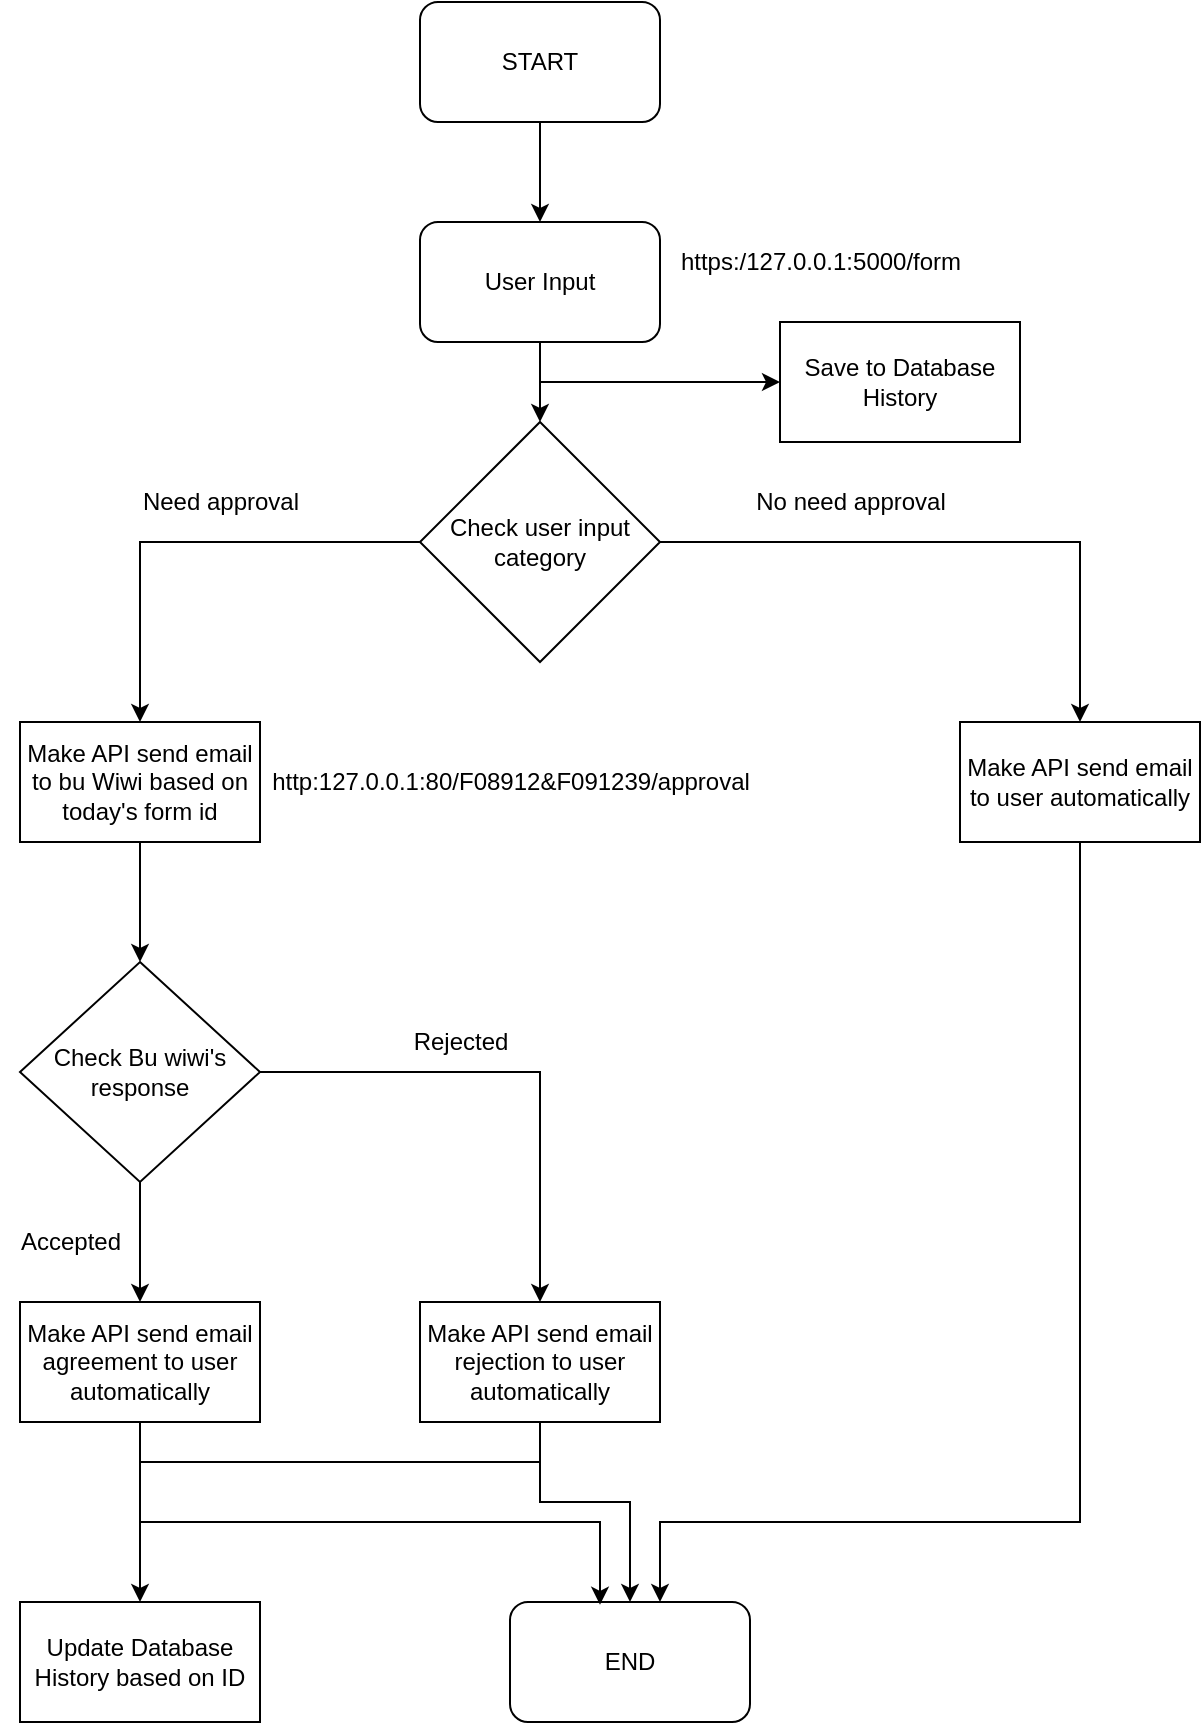 <mxfile version="15.7.0" type="device"><diagram id="4hiCH7_QUAUx_ppivNO0" name="Page-1"><mxGraphModel dx="1065" dy="456" grid="1" gridSize="10" guides="1" tooltips="1" connect="1" arrows="1" fold="1" page="1" pageScale="1" pageWidth="850" pageHeight="1100" math="0" shadow="0"><root><mxCell id="0"/><mxCell id="1" parent="0"/><mxCell id="pYxRb476cnV-AcdmSMPU-3" value="" style="edgeStyle=orthogonalEdgeStyle;rounded=0;orthogonalLoop=1;jettySize=auto;html=1;" edge="1" parent="1" source="pYxRb476cnV-AcdmSMPU-1" target="pYxRb476cnV-AcdmSMPU-2"><mxGeometry relative="1" as="geometry"/></mxCell><mxCell id="pYxRb476cnV-AcdmSMPU-1" value="START" style="rounded=1;whiteSpace=wrap;html=1;" vertex="1" parent="1"><mxGeometry x="320" y="200" width="120" height="60" as="geometry"/></mxCell><mxCell id="pYxRb476cnV-AcdmSMPU-5" value="" style="edgeStyle=orthogonalEdgeStyle;rounded=0;orthogonalLoop=1;jettySize=auto;html=1;" edge="1" parent="1" source="pYxRb476cnV-AcdmSMPU-2" target="pYxRb476cnV-AcdmSMPU-4"><mxGeometry relative="1" as="geometry"/></mxCell><mxCell id="pYxRb476cnV-AcdmSMPU-2" value="User Input" style="rounded=1;whiteSpace=wrap;html=1;" vertex="1" parent="1"><mxGeometry x="320" y="310" width="120" height="60" as="geometry"/></mxCell><mxCell id="pYxRb476cnV-AcdmSMPU-9" value="" style="edgeStyle=orthogonalEdgeStyle;rounded=0;orthogonalLoop=1;jettySize=auto;html=1;" edge="1" parent="1" source="pYxRb476cnV-AcdmSMPU-4" target="pYxRb476cnV-AcdmSMPU-8"><mxGeometry relative="1" as="geometry"/></mxCell><mxCell id="pYxRb476cnV-AcdmSMPU-11" value="" style="edgeStyle=orthogonalEdgeStyle;rounded=0;orthogonalLoop=1;jettySize=auto;html=1;" edge="1" parent="1" source="pYxRb476cnV-AcdmSMPU-4" target="pYxRb476cnV-AcdmSMPU-10"><mxGeometry relative="1" as="geometry"/></mxCell><mxCell id="pYxRb476cnV-AcdmSMPU-4" value="Check user input category" style="rhombus;whiteSpace=wrap;html=1;" vertex="1" parent="1"><mxGeometry x="320" y="410" width="120" height="120" as="geometry"/></mxCell><mxCell id="pYxRb476cnV-AcdmSMPU-13" value="" style="edgeStyle=orthogonalEdgeStyle;rounded=0;orthogonalLoop=1;jettySize=auto;html=1;" edge="1" parent="1" source="pYxRb476cnV-AcdmSMPU-8" target="pYxRb476cnV-AcdmSMPU-12"><mxGeometry relative="1" as="geometry"/></mxCell><mxCell id="pYxRb476cnV-AcdmSMPU-8" value="Make API send email to bu Wiwi based on today's form id" style="whiteSpace=wrap;html=1;" vertex="1" parent="1"><mxGeometry x="120" y="560" width="120" height="60" as="geometry"/></mxCell><mxCell id="pYxRb476cnV-AcdmSMPU-10" value="Make API send email to user automatically" style="whiteSpace=wrap;html=1;" vertex="1" parent="1"><mxGeometry x="590" y="560" width="120" height="60" as="geometry"/></mxCell><mxCell id="pYxRb476cnV-AcdmSMPU-15" value="" style="edgeStyle=orthogonalEdgeStyle;rounded=0;orthogonalLoop=1;jettySize=auto;html=1;" edge="1" parent="1" source="pYxRb476cnV-AcdmSMPU-12" target="pYxRb476cnV-AcdmSMPU-14"><mxGeometry relative="1" as="geometry"/></mxCell><mxCell id="pYxRb476cnV-AcdmSMPU-17" value="" style="edgeStyle=orthogonalEdgeStyle;rounded=0;orthogonalLoop=1;jettySize=auto;html=1;" edge="1" parent="1" source="pYxRb476cnV-AcdmSMPU-12" target="pYxRb476cnV-AcdmSMPU-16"><mxGeometry relative="1" as="geometry"/></mxCell><mxCell id="pYxRb476cnV-AcdmSMPU-12" value="Check Bu wiwi's response" style="rhombus;whiteSpace=wrap;html=1;" vertex="1" parent="1"><mxGeometry x="120" y="680" width="120" height="110" as="geometry"/></mxCell><mxCell id="pYxRb476cnV-AcdmSMPU-14" value="Make API send email agreement to user automatically" style="whiteSpace=wrap;html=1;" vertex="1" parent="1"><mxGeometry x="120" y="850" width="120" height="60" as="geometry"/></mxCell><mxCell id="pYxRb476cnV-AcdmSMPU-20" value="" style="edgeStyle=orthogonalEdgeStyle;rounded=0;orthogonalLoop=1;jettySize=auto;html=1;" edge="1" parent="1" source="pYxRb476cnV-AcdmSMPU-16" target="pYxRb476cnV-AcdmSMPU-18"><mxGeometry relative="1" as="geometry"><Array as="points"><mxPoint x="380" y="950"/><mxPoint x="425" y="950"/></Array></mxGeometry></mxCell><mxCell id="pYxRb476cnV-AcdmSMPU-16" value="Make API send email rejection to user automatically" style="whiteSpace=wrap;html=1;" vertex="1" parent="1"><mxGeometry x="320" y="850" width="120" height="60" as="geometry"/></mxCell><mxCell id="pYxRb476cnV-AcdmSMPU-18" value="END" style="rounded=1;whiteSpace=wrap;html=1;" vertex="1" parent="1"><mxGeometry x="365" y="1000" width="120" height="60" as="geometry"/></mxCell><mxCell id="pYxRb476cnV-AcdmSMPU-19" value="" style="endArrow=classic;html=1;rounded=0;exitX=0.5;exitY=1;exitDx=0;exitDy=0;entryX=0.625;entryY=0;entryDx=0;entryDy=0;entryPerimeter=0;" edge="1" parent="1" source="pYxRb476cnV-AcdmSMPU-10" target="pYxRb476cnV-AcdmSMPU-18"><mxGeometry width="50" height="50" relative="1" as="geometry"><mxPoint x="360" y="850" as="sourcePoint"/><mxPoint x="410" y="800" as="targetPoint"/><Array as="points"><mxPoint x="650" y="960"/><mxPoint x="440" y="960"/></Array></mxGeometry></mxCell><mxCell id="pYxRb476cnV-AcdmSMPU-21" value="" style="endArrow=classic;html=1;rounded=0;exitX=0.5;exitY=1;exitDx=0;exitDy=0;entryX=0.375;entryY=0.023;entryDx=0;entryDy=0;entryPerimeter=0;" edge="1" parent="1" source="pYxRb476cnV-AcdmSMPU-14" target="pYxRb476cnV-AcdmSMPU-18"><mxGeometry width="50" height="50" relative="1" as="geometry"><mxPoint x="360" y="850" as="sourcePoint"/><mxPoint x="410" y="800" as="targetPoint"/><Array as="points"><mxPoint x="180" y="960"/><mxPoint x="410" y="960"/></Array></mxGeometry></mxCell><mxCell id="pYxRb476cnV-AcdmSMPU-22" value="Save to Database History" style="rounded=0;whiteSpace=wrap;html=1;" vertex="1" parent="1"><mxGeometry x="500" y="360" width="120" height="60" as="geometry"/></mxCell><mxCell id="pYxRb476cnV-AcdmSMPU-23" value="" style="endArrow=classic;html=1;rounded=0;entryX=0;entryY=0.5;entryDx=0;entryDy=0;" edge="1" parent="1" target="pYxRb476cnV-AcdmSMPU-22"><mxGeometry width="50" height="50" relative="1" as="geometry"><mxPoint x="380" y="390" as="sourcePoint"/><mxPoint x="660" y="410" as="targetPoint"/></mxGeometry></mxCell><mxCell id="pYxRb476cnV-AcdmSMPU-24" value="Update Database History based on ID" style="rounded=0;whiteSpace=wrap;html=1;" vertex="1" parent="1"><mxGeometry x="120" y="1000" width="120" height="60" as="geometry"/></mxCell><mxCell id="pYxRb476cnV-AcdmSMPU-25" value="" style="endArrow=classic;html=1;rounded=0;" edge="1" parent="1" target="pYxRb476cnV-AcdmSMPU-24"><mxGeometry width="50" height="50" relative="1" as="geometry"><mxPoint x="180" y="960" as="sourcePoint"/><mxPoint x="440" y="850" as="targetPoint"/></mxGeometry></mxCell><mxCell id="pYxRb476cnV-AcdmSMPU-26" value="" style="endArrow=none;html=1;rounded=0;" edge="1" parent="1"><mxGeometry width="50" height="50" relative="1" as="geometry"><mxPoint x="380" y="930" as="sourcePoint"/><mxPoint x="180" y="930" as="targetPoint"/></mxGeometry></mxCell><mxCell id="pYxRb476cnV-AcdmSMPU-27" value="Need approval" style="text;html=1;align=center;verticalAlign=middle;resizable=0;points=[];autosize=1;strokeColor=none;fillColor=none;" vertex="1" parent="1"><mxGeometry x="175" y="440" width="90" height="20" as="geometry"/></mxCell><mxCell id="pYxRb476cnV-AcdmSMPU-28" value="No need approval" style="text;html=1;align=center;verticalAlign=middle;resizable=0;points=[];autosize=1;strokeColor=none;fillColor=none;" vertex="1" parent="1"><mxGeometry x="480" y="440" width="110" height="20" as="geometry"/></mxCell><mxCell id="pYxRb476cnV-AcdmSMPU-30" value="Rejected" style="text;html=1;align=center;verticalAlign=middle;resizable=0;points=[];autosize=1;strokeColor=none;fillColor=none;" vertex="1" parent="1"><mxGeometry x="310" y="710" width="60" height="20" as="geometry"/></mxCell><mxCell id="pYxRb476cnV-AcdmSMPU-31" value="Accepted" style="text;html=1;align=center;verticalAlign=middle;resizable=0;points=[];autosize=1;strokeColor=none;fillColor=none;" vertex="1" parent="1"><mxGeometry x="110" y="810" width="70" height="20" as="geometry"/></mxCell><mxCell id="pYxRb476cnV-AcdmSMPU-32" value="https:/127.0.0.1:5000/form" style="text;html=1;align=center;verticalAlign=middle;resizable=0;points=[];autosize=1;strokeColor=none;fillColor=none;" vertex="1" parent="1"><mxGeometry x="440" y="320" width="160" height="20" as="geometry"/></mxCell><mxCell id="pYxRb476cnV-AcdmSMPU-33" value="http:127.0.0.1:80/F08912&amp;amp;F091239/approval" style="text;html=1;align=center;verticalAlign=middle;resizable=0;points=[];autosize=1;strokeColor=none;fillColor=none;" vertex="1" parent="1"><mxGeometry x="240" y="580" width="250" height="20" as="geometry"/></mxCell></root></mxGraphModel></diagram></mxfile>